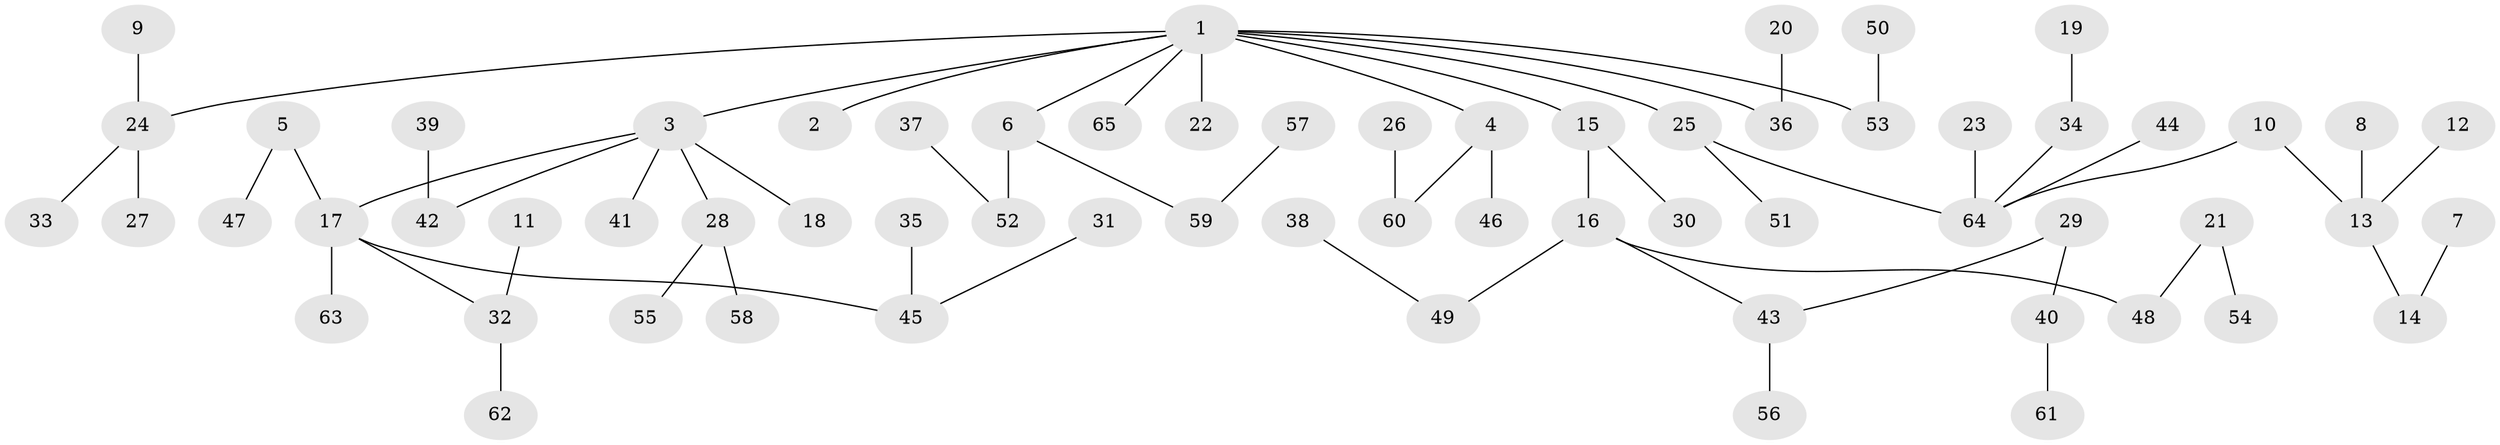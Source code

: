 // original degree distribution, {10: 0.007692307692307693, 3: 0.14615384615384616, 6: 0.015384615384615385, 1: 0.5307692307692308, 2: 0.19230769230769232, 4: 0.09230769230769231, 7: 0.007692307692307693, 5: 0.007692307692307693}
// Generated by graph-tools (version 1.1) at 2025/50/03/09/25 03:50:16]
// undirected, 65 vertices, 64 edges
graph export_dot {
graph [start="1"]
  node [color=gray90,style=filled];
  1;
  2;
  3;
  4;
  5;
  6;
  7;
  8;
  9;
  10;
  11;
  12;
  13;
  14;
  15;
  16;
  17;
  18;
  19;
  20;
  21;
  22;
  23;
  24;
  25;
  26;
  27;
  28;
  29;
  30;
  31;
  32;
  33;
  34;
  35;
  36;
  37;
  38;
  39;
  40;
  41;
  42;
  43;
  44;
  45;
  46;
  47;
  48;
  49;
  50;
  51;
  52;
  53;
  54;
  55;
  56;
  57;
  58;
  59;
  60;
  61;
  62;
  63;
  64;
  65;
  1 -- 2 [weight=1.0];
  1 -- 3 [weight=1.0];
  1 -- 4 [weight=1.0];
  1 -- 6 [weight=1.0];
  1 -- 15 [weight=1.0];
  1 -- 22 [weight=1.0];
  1 -- 24 [weight=1.0];
  1 -- 25 [weight=1.0];
  1 -- 36 [weight=1.0];
  1 -- 53 [weight=1.0];
  1 -- 65 [weight=1.0];
  3 -- 17 [weight=1.0];
  3 -- 18 [weight=1.0];
  3 -- 28 [weight=1.0];
  3 -- 41 [weight=1.0];
  3 -- 42 [weight=1.0];
  4 -- 46 [weight=1.0];
  4 -- 60 [weight=1.0];
  5 -- 17 [weight=1.0];
  5 -- 47 [weight=1.0];
  6 -- 52 [weight=1.0];
  6 -- 59 [weight=1.0];
  7 -- 14 [weight=1.0];
  8 -- 13 [weight=1.0];
  9 -- 24 [weight=1.0];
  10 -- 13 [weight=1.0];
  10 -- 64 [weight=1.0];
  11 -- 32 [weight=1.0];
  12 -- 13 [weight=1.0];
  13 -- 14 [weight=1.0];
  15 -- 16 [weight=1.0];
  15 -- 30 [weight=1.0];
  16 -- 43 [weight=1.0];
  16 -- 48 [weight=1.0];
  16 -- 49 [weight=1.0];
  17 -- 32 [weight=1.0];
  17 -- 45 [weight=1.0];
  17 -- 63 [weight=1.0];
  19 -- 34 [weight=1.0];
  20 -- 36 [weight=1.0];
  21 -- 48 [weight=1.0];
  21 -- 54 [weight=1.0];
  23 -- 64 [weight=1.0];
  24 -- 27 [weight=1.0];
  24 -- 33 [weight=1.0];
  25 -- 51 [weight=1.0];
  25 -- 64 [weight=1.0];
  26 -- 60 [weight=1.0];
  28 -- 55 [weight=1.0];
  28 -- 58 [weight=1.0];
  29 -- 40 [weight=1.0];
  29 -- 43 [weight=1.0];
  31 -- 45 [weight=1.0];
  32 -- 62 [weight=1.0];
  34 -- 64 [weight=1.0];
  35 -- 45 [weight=1.0];
  37 -- 52 [weight=1.0];
  38 -- 49 [weight=1.0];
  39 -- 42 [weight=1.0];
  40 -- 61 [weight=1.0];
  43 -- 56 [weight=1.0];
  44 -- 64 [weight=1.0];
  50 -- 53 [weight=1.0];
  57 -- 59 [weight=1.0];
}
